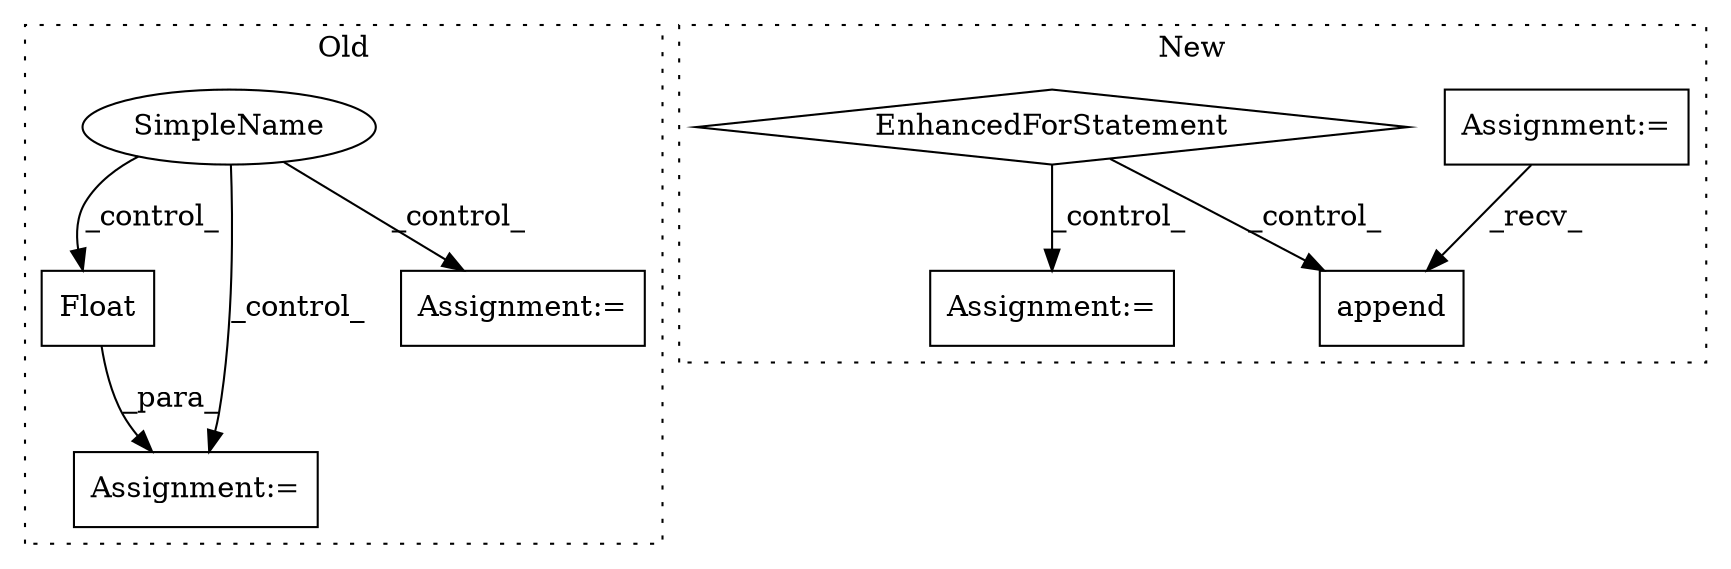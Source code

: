 digraph G {
subgraph cluster0 {
1 [label="Float" a="32" s="10718,10729" l="6,1" shape="box"];
3 [label="Assignment:=" a="7" s="10717" l="1" shape="box"];
4 [label="SimpleName" a="42" s="" l="" shape="ellipse"];
8 [label="Assignment:=" a="7" s="10756" l="1" shape="box"];
label = "Old";
style="dotted";
}
subgraph cluster1 {
2 [label="append" a="32" s="10787,10806" l="7,1" shape="box"];
5 [label="Assignment:=" a="7" s="10485" l="1" shape="box"];
6 [label="EnhancedForStatement" a="70" s="10503,10583" l="53,2" shape="diamond"];
7 [label="Assignment:=" a="7" s="10920" l="75" shape="box"];
label = "New";
style="dotted";
}
1 -> 3 [label="_para_"];
4 -> 8 [label="_control_"];
4 -> 1 [label="_control_"];
4 -> 3 [label="_control_"];
5 -> 2 [label="_recv_"];
6 -> 2 [label="_control_"];
6 -> 7 [label="_control_"];
}